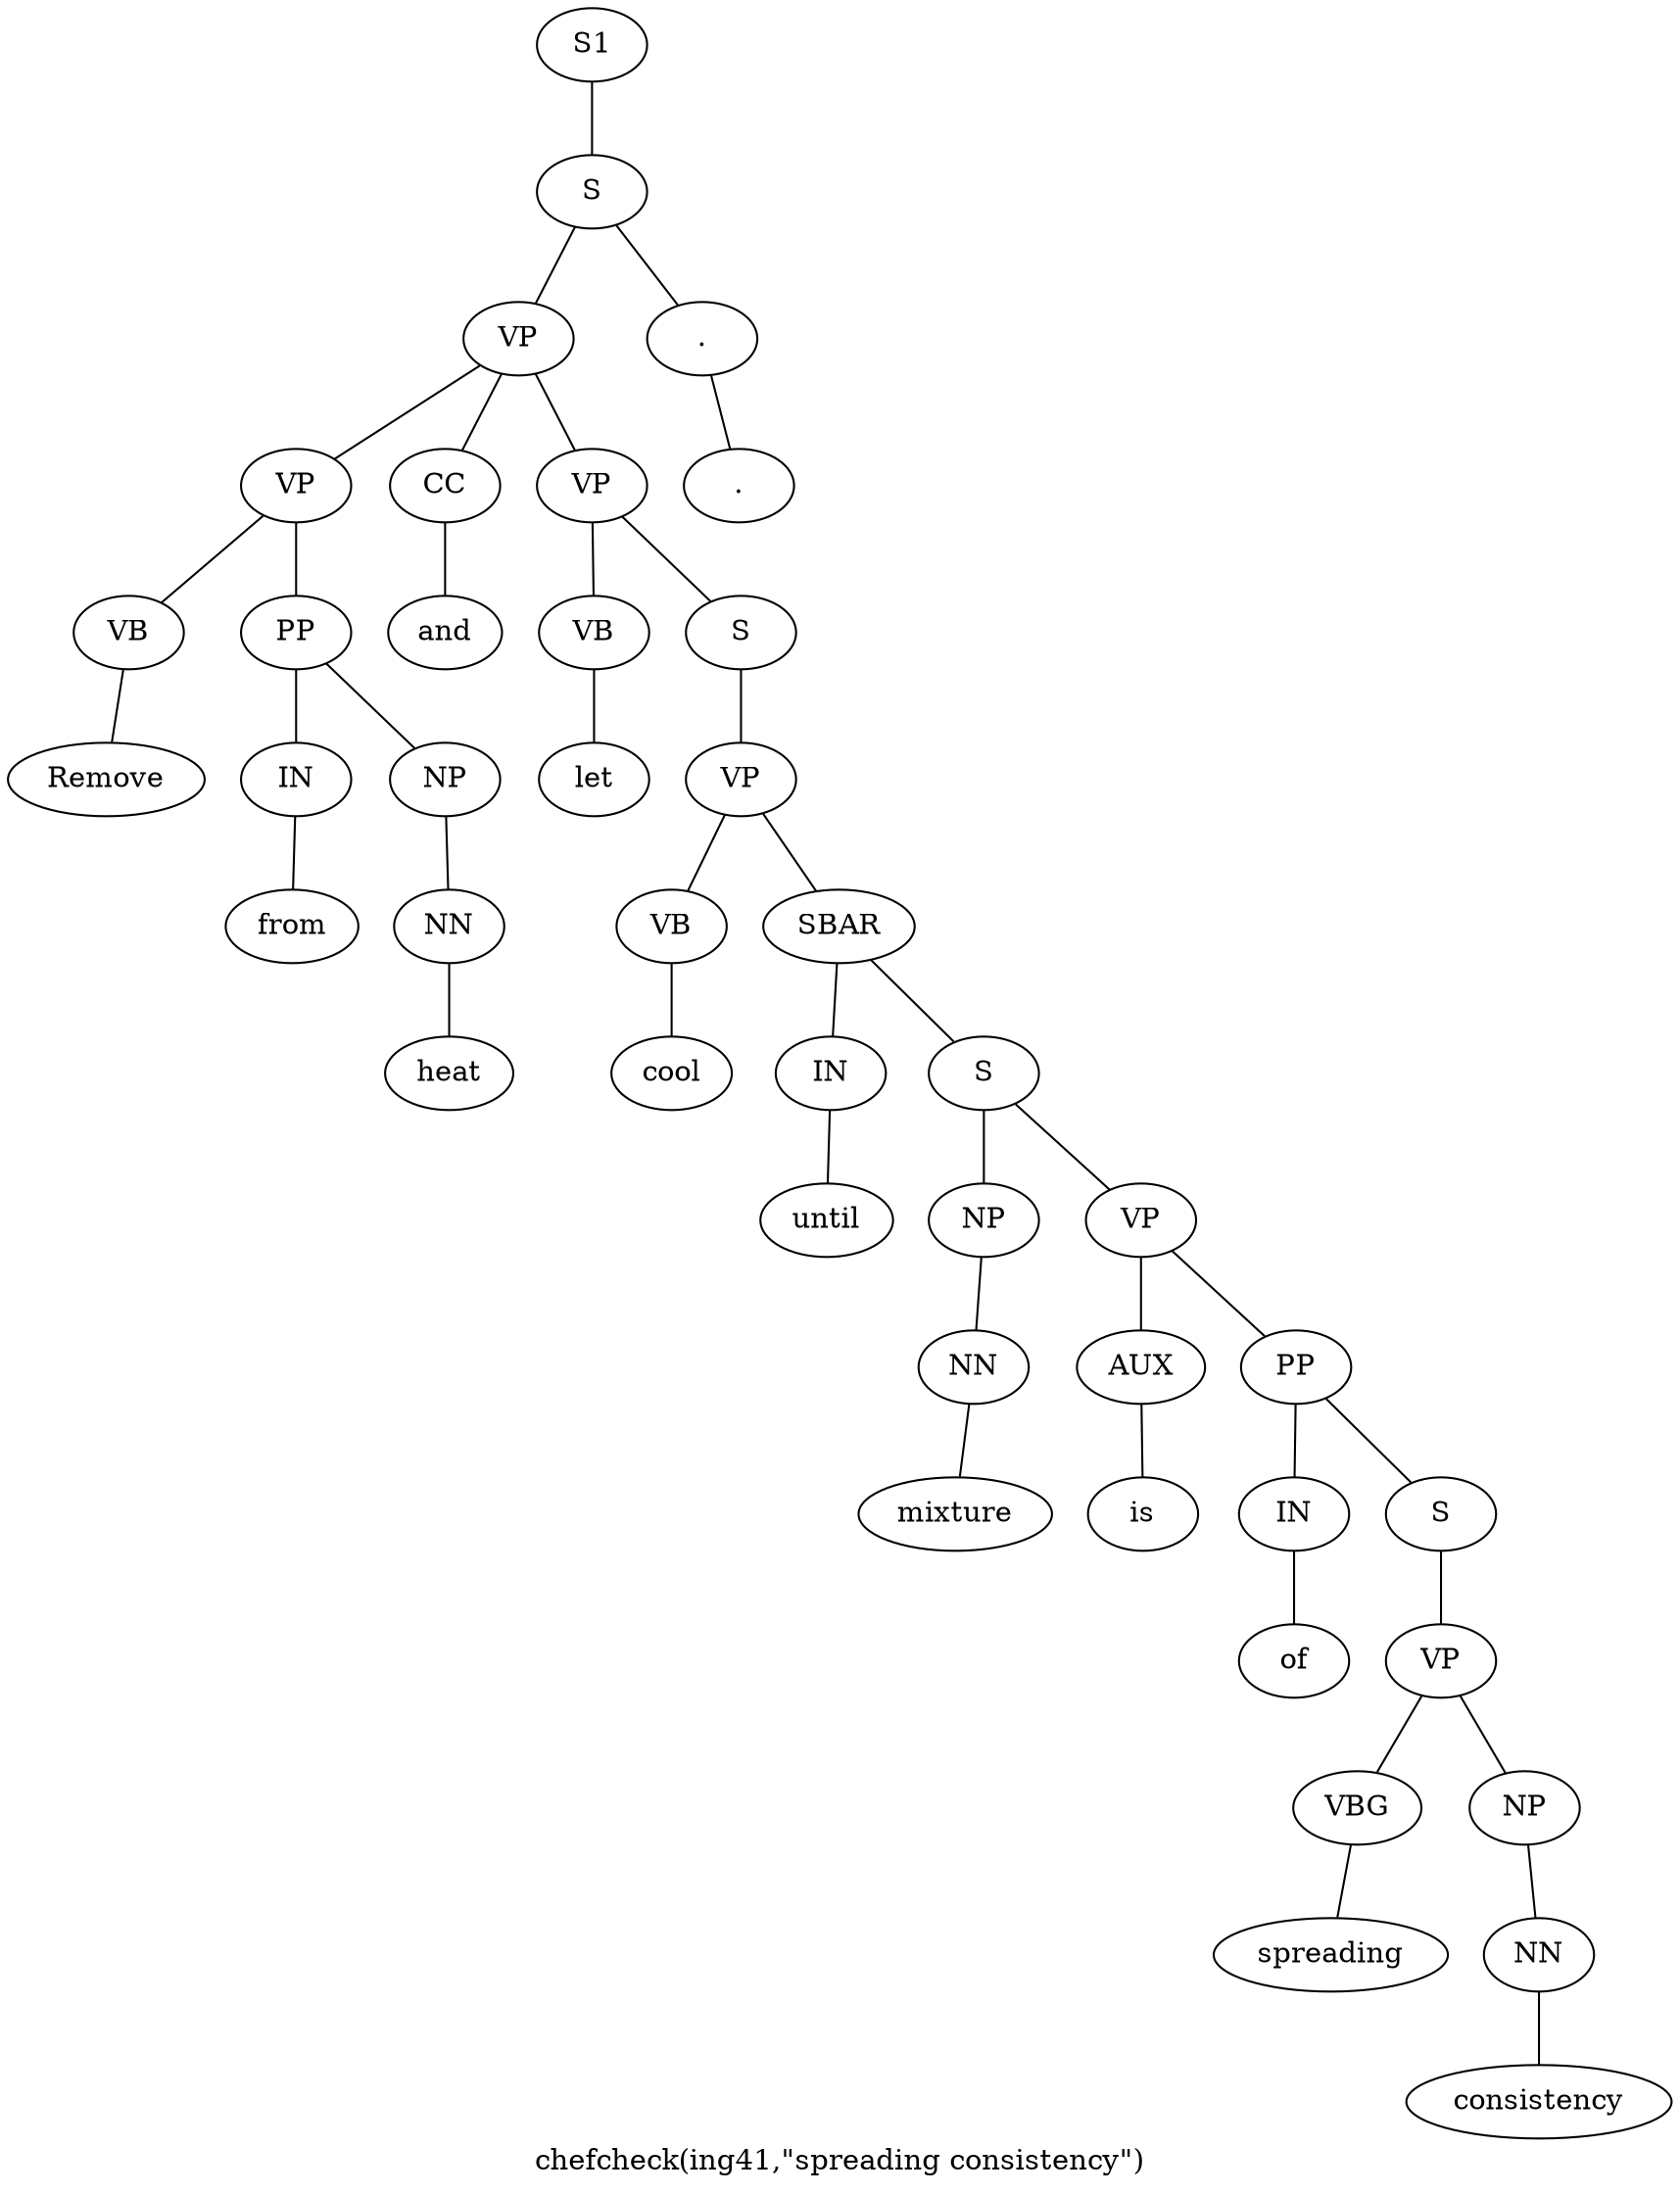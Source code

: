 graph SyntaxGraph {
	label = "chefcheck(ing41,\"spreading consistency\")";
	Node0 [label="S1"];
	Node1 [label="S"];
	Node2 [label="VP"];
	Node3 [label="VP"];
	Node4 [label="VB"];
	Node5 [label="Remove"];
	Node6 [label="PP"];
	Node7 [label="IN"];
	Node8 [label="from"];
	Node9 [label="NP"];
	Node10 [label="NN"];
	Node11 [label="heat"];
	Node12 [label="CC"];
	Node13 [label="and"];
	Node14 [label="VP"];
	Node15 [label="VB"];
	Node16 [label="let"];
	Node17 [label="S"];
	Node18 [label="VP"];
	Node19 [label="VB"];
	Node20 [label="cool"];
	Node21 [label="SBAR"];
	Node22 [label="IN"];
	Node23 [label="until"];
	Node24 [label="S"];
	Node25 [label="NP"];
	Node26 [label="NN"];
	Node27 [label="mixture"];
	Node28 [label="VP"];
	Node29 [label="AUX"];
	Node30 [label="is"];
	Node31 [label="PP"];
	Node32 [label="IN"];
	Node33 [label="of"];
	Node34 [label="S"];
	Node35 [label="VP"];
	Node36 [label="VBG"];
	Node37 [label="spreading"];
	Node38 [label="NP"];
	Node39 [label="NN"];
	Node40 [label="consistency"];
	Node41 [label="."];
	Node42 [label="."];

	Node0 -- Node1;
	Node1 -- Node2;
	Node1 -- Node41;
	Node2 -- Node3;
	Node2 -- Node12;
	Node2 -- Node14;
	Node3 -- Node4;
	Node3 -- Node6;
	Node4 -- Node5;
	Node6 -- Node7;
	Node6 -- Node9;
	Node7 -- Node8;
	Node9 -- Node10;
	Node10 -- Node11;
	Node12 -- Node13;
	Node14 -- Node15;
	Node14 -- Node17;
	Node15 -- Node16;
	Node17 -- Node18;
	Node18 -- Node19;
	Node18 -- Node21;
	Node19 -- Node20;
	Node21 -- Node22;
	Node21 -- Node24;
	Node22 -- Node23;
	Node24 -- Node25;
	Node24 -- Node28;
	Node25 -- Node26;
	Node26 -- Node27;
	Node28 -- Node29;
	Node28 -- Node31;
	Node29 -- Node30;
	Node31 -- Node32;
	Node31 -- Node34;
	Node32 -- Node33;
	Node34 -- Node35;
	Node35 -- Node36;
	Node35 -- Node38;
	Node36 -- Node37;
	Node38 -- Node39;
	Node39 -- Node40;
	Node41 -- Node42;
}